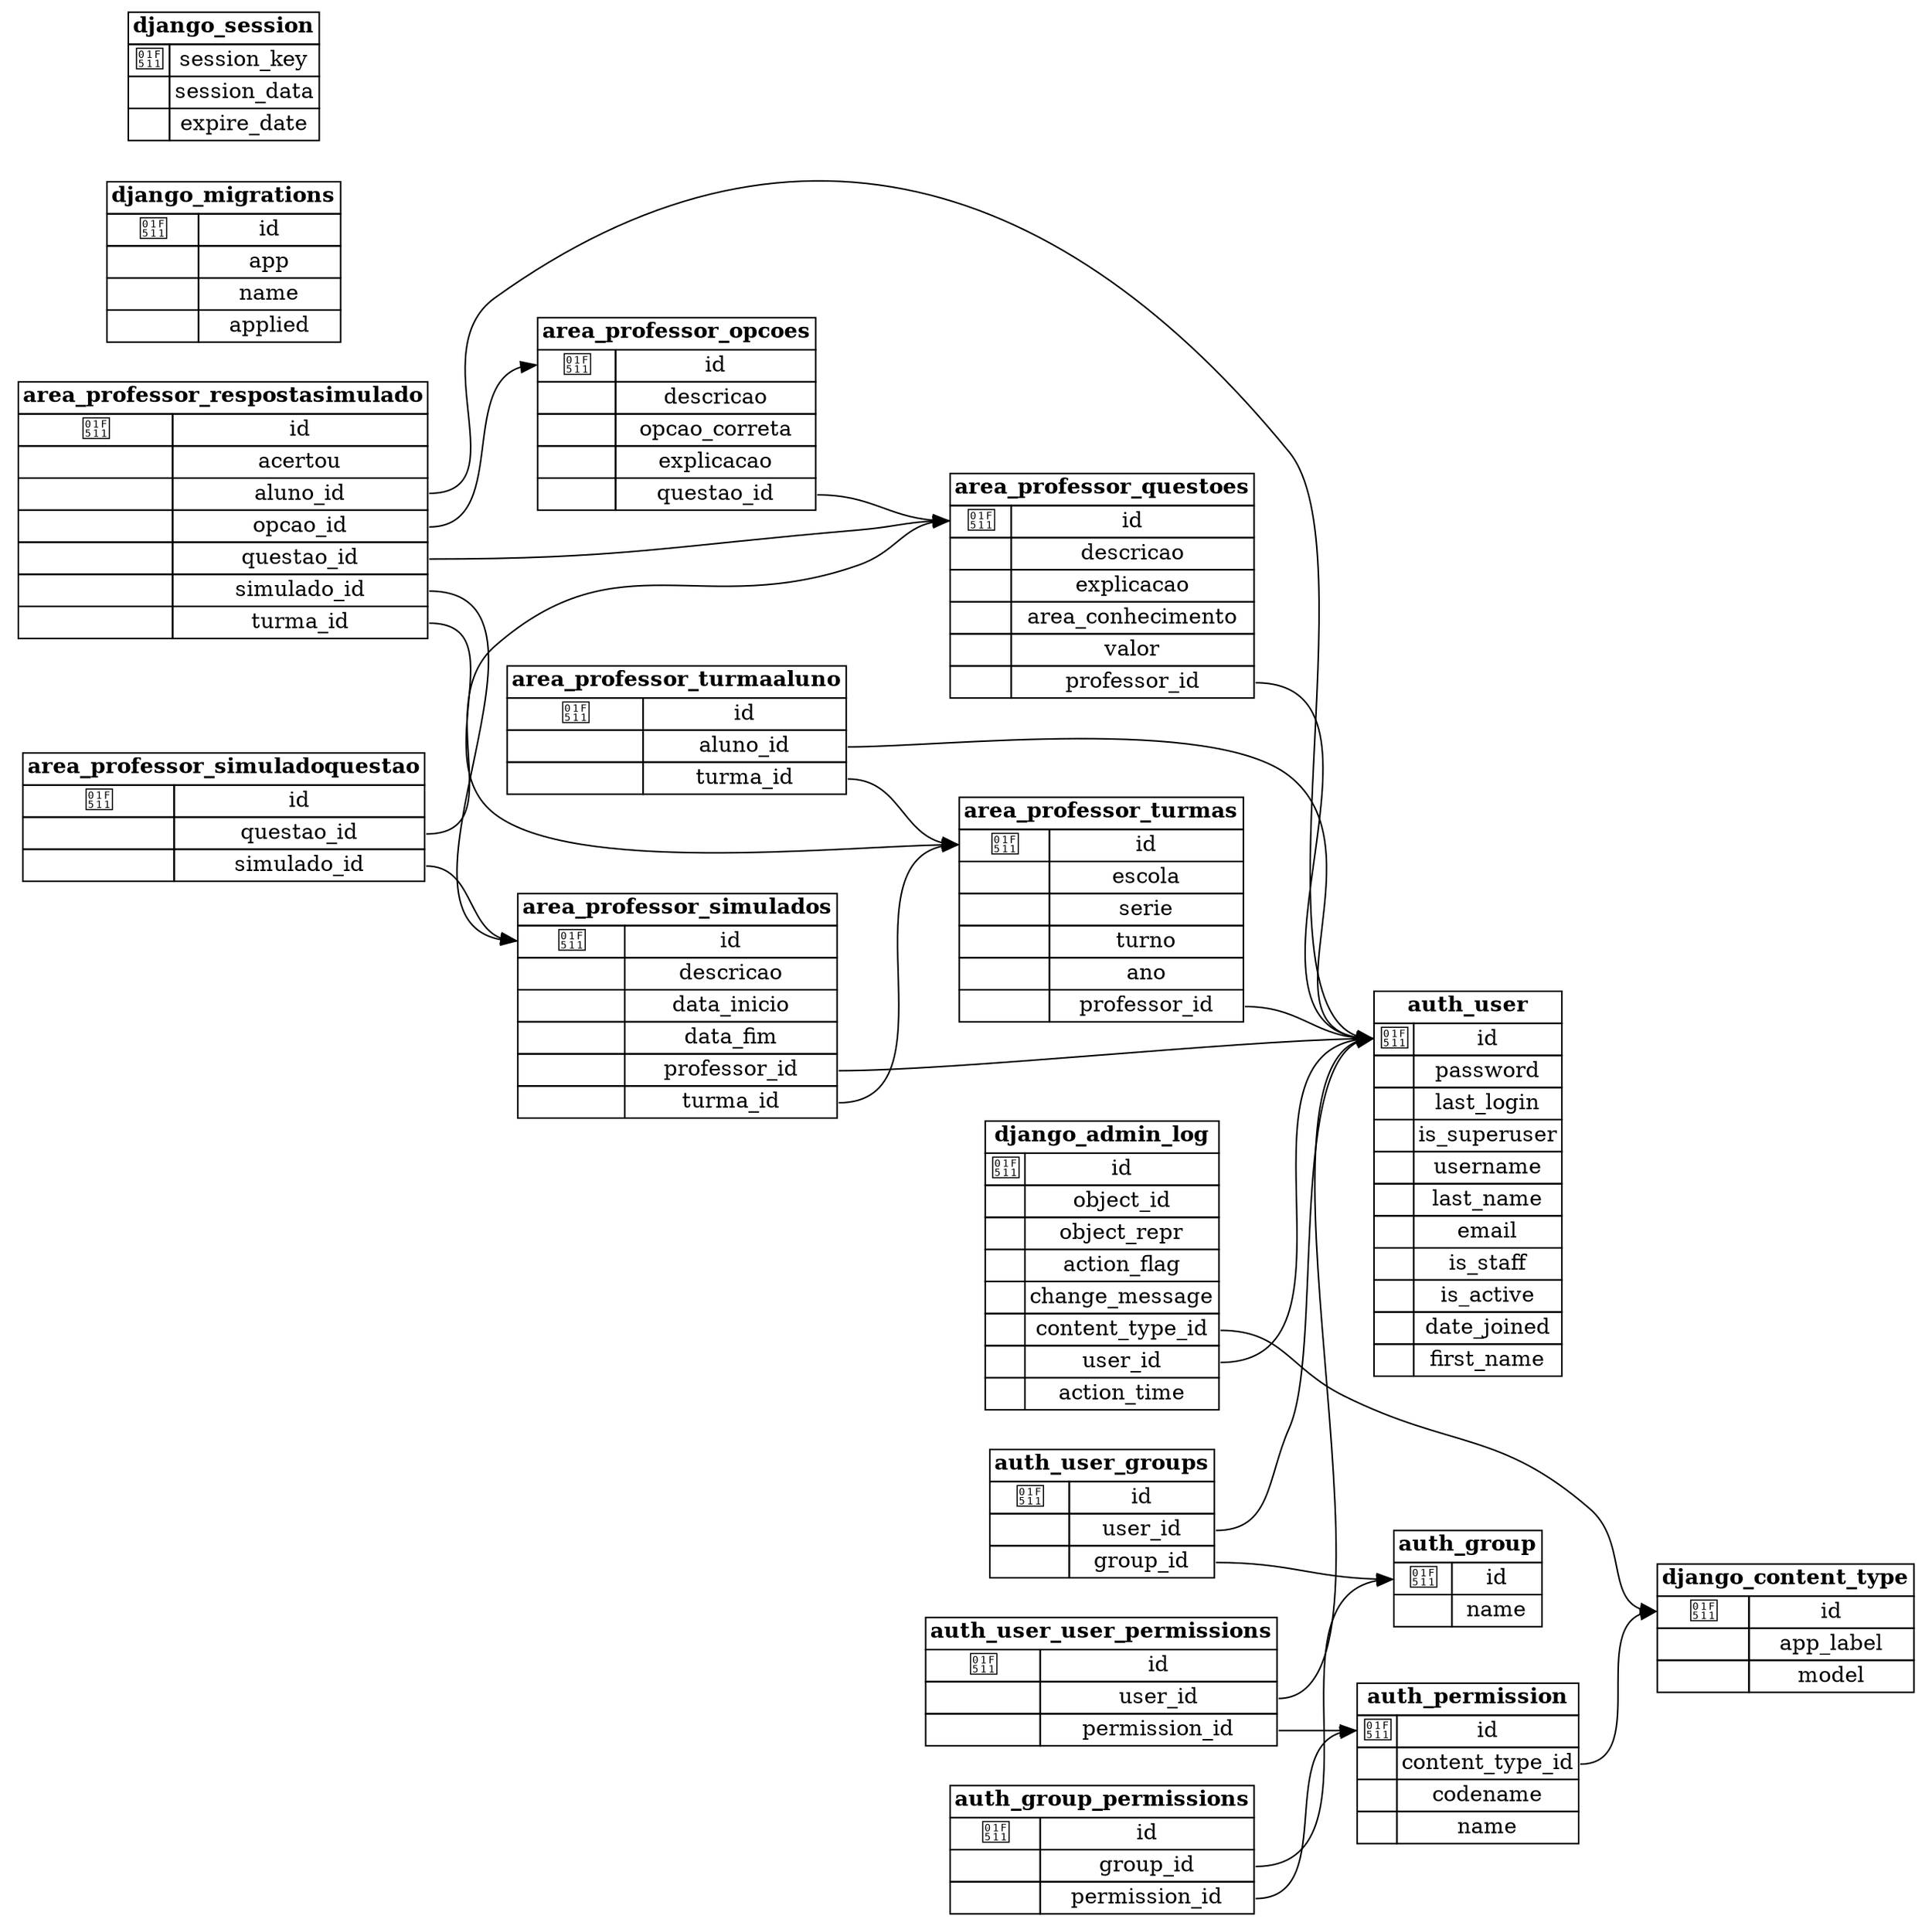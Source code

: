 
digraph structs {


rankdir="LR"


node [shape=none]

area_professor_opcoes [label=<
            <TABLE BORDER="0" CELLSPACING="0" CELLBORDER="1">
                <TR>
                    <TD COLSPAN="2"><B>area_professor_opcoes</B></TD>
                </TR>
            
                <TR>
                    <TD PORT="id_to">🔑</TD>
                    <TD PORT="id_from">id</TD>
                </TR>
            

                <TR>
                    <TD PORT="descricao_to">&nbsp;</TD>
                    <TD PORT="descricao_from">descricao</TD>
                </TR>
            

                <TR>
                    <TD PORT="opcao_correta_to">&nbsp;</TD>
                    <TD PORT="opcao_correta_from">opcao_correta</TD>
                </TR>
            

                <TR>
                    <TD PORT="explicacao_to">&nbsp;</TD>
                    <TD PORT="explicacao_from">explicacao</TD>
                </TR>
            

                <TR>
                    <TD PORT="questao_id_to">&nbsp;</TD>
                    <TD PORT="questao_id_from">questao_id</TD>
                </TR>
            
            </TABLE>
        >];
        
area_professor_questoes [label=<
            <TABLE BORDER="0" CELLSPACING="0" CELLBORDER="1">
                <TR>
                    <TD COLSPAN="2"><B>area_professor_questoes</B></TD>
                </TR>
            
                <TR>
                    <TD PORT="id_to">🔑</TD>
                    <TD PORT="id_from">id</TD>
                </TR>
            

                <TR>
                    <TD PORT="descricao_to">&nbsp;</TD>
                    <TD PORT="descricao_from">descricao</TD>
                </TR>
            

                <TR>
                    <TD PORT="explicacao_to">&nbsp;</TD>
                    <TD PORT="explicacao_from">explicacao</TD>
                </TR>
            

                <TR>
                    <TD PORT="area_conhecimento_to">&nbsp;</TD>
                    <TD PORT="area_conhecimento_from">area_conhecimento</TD>
                </TR>
            

                <TR>
                    <TD PORT="valor_to">&nbsp;</TD>
                    <TD PORT="valor_from">valor</TD>
                </TR>
            

                <TR>
                    <TD PORT="professor_id_to">&nbsp;</TD>
                    <TD PORT="professor_id_from">professor_id</TD>
                </TR>
            
            </TABLE>
        >];
        
area_professor_respostasimulado [label=<
            <TABLE BORDER="0" CELLSPACING="0" CELLBORDER="1">
                <TR>
                    <TD COLSPAN="2"><B>area_professor_respostasimulado</B></TD>
                </TR>
            
                <TR>
                    <TD PORT="id_to">🔑</TD>
                    <TD PORT="id_from">id</TD>
                </TR>
            

                <TR>
                    <TD PORT="acertou_to">&nbsp;</TD>
                    <TD PORT="acertou_from">acertou</TD>
                </TR>
            

                <TR>
                    <TD PORT="aluno_id_to">&nbsp;</TD>
                    <TD PORT="aluno_id_from">aluno_id</TD>
                </TR>
            

                <TR>
                    <TD PORT="opcao_id_to">&nbsp;</TD>
                    <TD PORT="opcao_id_from">opcao_id</TD>
                </TR>
            

                <TR>
                    <TD PORT="questao_id_to">&nbsp;</TD>
                    <TD PORT="questao_id_from">questao_id</TD>
                </TR>
            

                <TR>
                    <TD PORT="simulado_id_to">&nbsp;</TD>
                    <TD PORT="simulado_id_from">simulado_id</TD>
                </TR>
            

                <TR>
                    <TD PORT="turma_id_to">&nbsp;</TD>
                    <TD PORT="turma_id_from">turma_id</TD>
                </TR>
            
            </TABLE>
        >];
        
area_professor_simuladoquestao [label=<
            <TABLE BORDER="0" CELLSPACING="0" CELLBORDER="1">
                <TR>
                    <TD COLSPAN="2"><B>area_professor_simuladoquestao</B></TD>
                </TR>
            
                <TR>
                    <TD PORT="id_to">🔑</TD>
                    <TD PORT="id_from">id</TD>
                </TR>
            

                <TR>
                    <TD PORT="questao_id_to">&nbsp;</TD>
                    <TD PORT="questao_id_from">questao_id</TD>
                </TR>
            

                <TR>
                    <TD PORT="simulado_id_to">&nbsp;</TD>
                    <TD PORT="simulado_id_from">simulado_id</TD>
                </TR>
            
            </TABLE>
        >];
        
area_professor_simulados [label=<
            <TABLE BORDER="0" CELLSPACING="0" CELLBORDER="1">
                <TR>
                    <TD COLSPAN="2"><B>area_professor_simulados</B></TD>
                </TR>
            
                <TR>
                    <TD PORT="id_to">🔑</TD>
                    <TD PORT="id_from">id</TD>
                </TR>
            

                <TR>
                    <TD PORT="descricao_to">&nbsp;</TD>
                    <TD PORT="descricao_from">descricao</TD>
                </TR>
            

                <TR>
                    <TD PORT="data_inicio_to">&nbsp;</TD>
                    <TD PORT="data_inicio_from">data_inicio</TD>
                </TR>
            

                <TR>
                    <TD PORT="data_fim_to">&nbsp;</TD>
                    <TD PORT="data_fim_from">data_fim</TD>
                </TR>
            

                <TR>
                    <TD PORT="professor_id_to">&nbsp;</TD>
                    <TD PORT="professor_id_from">professor_id</TD>
                </TR>
            

                <TR>
                    <TD PORT="turma_id_to">&nbsp;</TD>
                    <TD PORT="turma_id_from">turma_id</TD>
                </TR>
            
            </TABLE>
        >];
        
area_professor_turmaaluno [label=<
            <TABLE BORDER="0" CELLSPACING="0" CELLBORDER="1">
                <TR>
                    <TD COLSPAN="2"><B>area_professor_turmaaluno</B></TD>
                </TR>
            
                <TR>
                    <TD PORT="id_to">🔑</TD>
                    <TD PORT="id_from">id</TD>
                </TR>
            

                <TR>
                    <TD PORT="aluno_id_to">&nbsp;</TD>
                    <TD PORT="aluno_id_from">aluno_id</TD>
                </TR>
            

                <TR>
                    <TD PORT="turma_id_to">&nbsp;</TD>
                    <TD PORT="turma_id_from">turma_id</TD>
                </TR>
            
            </TABLE>
        >];
        
area_professor_turmas [label=<
            <TABLE BORDER="0" CELLSPACING="0" CELLBORDER="1">
                <TR>
                    <TD COLSPAN="2"><B>area_professor_turmas</B></TD>
                </TR>
            
                <TR>
                    <TD PORT="id_to">🔑</TD>
                    <TD PORT="id_from">id</TD>
                </TR>
            

                <TR>
                    <TD PORT="escola_to">&nbsp;</TD>
                    <TD PORT="escola_from">escola</TD>
                </TR>
            

                <TR>
                    <TD PORT="serie_to">&nbsp;</TD>
                    <TD PORT="serie_from">serie</TD>
                </TR>
            

                <TR>
                    <TD PORT="turno_to">&nbsp;</TD>
                    <TD PORT="turno_from">turno</TD>
                </TR>
            

                <TR>
                    <TD PORT="ano_to">&nbsp;</TD>
                    <TD PORT="ano_from">ano</TD>
                </TR>
            

                <TR>
                    <TD PORT="professor_id_to">&nbsp;</TD>
                    <TD PORT="professor_id_from">professor_id</TD>
                </TR>
            
            </TABLE>
        >];
        
auth_group [label=<
            <TABLE BORDER="0" CELLSPACING="0" CELLBORDER="1">
                <TR>
                    <TD COLSPAN="2"><B>auth_group</B></TD>
                </TR>
            
                <TR>
                    <TD PORT="id_to">🔑</TD>
                    <TD PORT="id_from">id</TD>
                </TR>
            

                <TR>
                    <TD PORT="name_to">&nbsp;</TD>
                    <TD PORT="name_from">name</TD>
                </TR>
            
            </TABLE>
        >];
        
auth_group_permissions [label=<
            <TABLE BORDER="0" CELLSPACING="0" CELLBORDER="1">
                <TR>
                    <TD COLSPAN="2"><B>auth_group_permissions</B></TD>
                </TR>
            
                <TR>
                    <TD PORT="id_to">🔑</TD>
                    <TD PORT="id_from">id</TD>
                </TR>
            

                <TR>
                    <TD PORT="group_id_to">&nbsp;</TD>
                    <TD PORT="group_id_from">group_id</TD>
                </TR>
            

                <TR>
                    <TD PORT="permission_id_to">&nbsp;</TD>
                    <TD PORT="permission_id_from">permission_id</TD>
                </TR>
            
            </TABLE>
        >];
        
auth_permission [label=<
            <TABLE BORDER="0" CELLSPACING="0" CELLBORDER="1">
                <TR>
                    <TD COLSPAN="2"><B>auth_permission</B></TD>
                </TR>
            
                <TR>
                    <TD PORT="id_to">🔑</TD>
                    <TD PORT="id_from">id</TD>
                </TR>
            

                <TR>
                    <TD PORT="content_type_id_to">&nbsp;</TD>
                    <TD PORT="content_type_id_from">content_type_id</TD>
                </TR>
            

                <TR>
                    <TD PORT="codename_to">&nbsp;</TD>
                    <TD PORT="codename_from">codename</TD>
                </TR>
            

                <TR>
                    <TD PORT="name_to">&nbsp;</TD>
                    <TD PORT="name_from">name</TD>
                </TR>
            
            </TABLE>
        >];
        
auth_user [label=<
            <TABLE BORDER="0" CELLSPACING="0" CELLBORDER="1">
                <TR>
                    <TD COLSPAN="2"><B>auth_user</B></TD>
                </TR>
            
                <TR>
                    <TD PORT="id_to">🔑</TD>
                    <TD PORT="id_from">id</TD>
                </TR>
            

                <TR>
                    <TD PORT="password_to">&nbsp;</TD>
                    <TD PORT="password_from">password</TD>
                </TR>
            

                <TR>
                    <TD PORT="last_login_to">&nbsp;</TD>
                    <TD PORT="last_login_from">last_login</TD>
                </TR>
            

                <TR>
                    <TD PORT="is_superuser_to">&nbsp;</TD>
                    <TD PORT="is_superuser_from">is_superuser</TD>
                </TR>
            

                <TR>
                    <TD PORT="username_to">&nbsp;</TD>
                    <TD PORT="username_from">username</TD>
                </TR>
            

                <TR>
                    <TD PORT="last_name_to">&nbsp;</TD>
                    <TD PORT="last_name_from">last_name</TD>
                </TR>
            

                <TR>
                    <TD PORT="email_to">&nbsp;</TD>
                    <TD PORT="email_from">email</TD>
                </TR>
            

                <TR>
                    <TD PORT="is_staff_to">&nbsp;</TD>
                    <TD PORT="is_staff_from">is_staff</TD>
                </TR>
            

                <TR>
                    <TD PORT="is_active_to">&nbsp;</TD>
                    <TD PORT="is_active_from">is_active</TD>
                </TR>
            

                <TR>
                    <TD PORT="date_joined_to">&nbsp;</TD>
                    <TD PORT="date_joined_from">date_joined</TD>
                </TR>
            

                <TR>
                    <TD PORT="first_name_to">&nbsp;</TD>
                    <TD PORT="first_name_from">first_name</TD>
                </TR>
            
            </TABLE>
        >];
        
auth_user_groups [label=<
            <TABLE BORDER="0" CELLSPACING="0" CELLBORDER="1">
                <TR>
                    <TD COLSPAN="2"><B>auth_user_groups</B></TD>
                </TR>
            
                <TR>
                    <TD PORT="id_to">🔑</TD>
                    <TD PORT="id_from">id</TD>
                </TR>
            

                <TR>
                    <TD PORT="user_id_to">&nbsp;</TD>
                    <TD PORT="user_id_from">user_id</TD>
                </TR>
            

                <TR>
                    <TD PORT="group_id_to">&nbsp;</TD>
                    <TD PORT="group_id_from">group_id</TD>
                </TR>
            
            </TABLE>
        >];
        
auth_user_user_permissions [label=<
            <TABLE BORDER="0" CELLSPACING="0" CELLBORDER="1">
                <TR>
                    <TD COLSPAN="2"><B>auth_user_user_permissions</B></TD>
                </TR>
            
                <TR>
                    <TD PORT="id_to">🔑</TD>
                    <TD PORT="id_from">id</TD>
                </TR>
            

                <TR>
                    <TD PORT="user_id_to">&nbsp;</TD>
                    <TD PORT="user_id_from">user_id</TD>
                </TR>
            

                <TR>
                    <TD PORT="permission_id_to">&nbsp;</TD>
                    <TD PORT="permission_id_from">permission_id</TD>
                </TR>
            
            </TABLE>
        >];
        
django_admin_log [label=<
            <TABLE BORDER="0" CELLSPACING="0" CELLBORDER="1">
                <TR>
                    <TD COLSPAN="2"><B>django_admin_log</B></TD>
                </TR>
            
                <TR>
                    <TD PORT="id_to">🔑</TD>
                    <TD PORT="id_from">id</TD>
                </TR>
            

                <TR>
                    <TD PORT="object_id_to">&nbsp;</TD>
                    <TD PORT="object_id_from">object_id</TD>
                </TR>
            

                <TR>
                    <TD PORT="object_repr_to">&nbsp;</TD>
                    <TD PORT="object_repr_from">object_repr</TD>
                </TR>
            

                <TR>
                    <TD PORT="action_flag_to">&nbsp;</TD>
                    <TD PORT="action_flag_from">action_flag</TD>
                </TR>
            

                <TR>
                    <TD PORT="change_message_to">&nbsp;</TD>
                    <TD PORT="change_message_from">change_message</TD>
                </TR>
            

                <TR>
                    <TD PORT="content_type_id_to">&nbsp;</TD>
                    <TD PORT="content_type_id_from">content_type_id</TD>
                </TR>
            

                <TR>
                    <TD PORT="user_id_to">&nbsp;</TD>
                    <TD PORT="user_id_from">user_id</TD>
                </TR>
            

                <TR>
                    <TD PORT="action_time_to">&nbsp;</TD>
                    <TD PORT="action_time_from">action_time</TD>
                </TR>
            
            </TABLE>
        >];
        
django_content_type [label=<
            <TABLE BORDER="0" CELLSPACING="0" CELLBORDER="1">
                <TR>
                    <TD COLSPAN="2"><B>django_content_type</B></TD>
                </TR>
            
                <TR>
                    <TD PORT="id_to">🔑</TD>
                    <TD PORT="id_from">id</TD>
                </TR>
            

                <TR>
                    <TD PORT="app_label_to">&nbsp;</TD>
                    <TD PORT="app_label_from">app_label</TD>
                </TR>
            

                <TR>
                    <TD PORT="model_to">&nbsp;</TD>
                    <TD PORT="model_from">model</TD>
                </TR>
            
            </TABLE>
        >];
        
django_migrations [label=<
            <TABLE BORDER="0" CELLSPACING="0" CELLBORDER="1">
                <TR>
                    <TD COLSPAN="2"><B>django_migrations</B></TD>
                </TR>
            
                <TR>
                    <TD PORT="id_to">🔑</TD>
                    <TD PORT="id_from">id</TD>
                </TR>
            

                <TR>
                    <TD PORT="app_to">&nbsp;</TD>
                    <TD PORT="app_from">app</TD>
                </TR>
            

                <TR>
                    <TD PORT="name_to">&nbsp;</TD>
                    <TD PORT="name_from">name</TD>
                </TR>
            

                <TR>
                    <TD PORT="applied_to">&nbsp;</TD>
                    <TD PORT="applied_from">applied</TD>
                </TR>
            
            </TABLE>
        >];
        
django_session [label=<
            <TABLE BORDER="0" CELLSPACING="0" CELLBORDER="1">
                <TR>
                    <TD COLSPAN="2"><B>django_session</B></TD>
                </TR>
            
                <TR>
                    <TD PORT="session_key_to">🔑</TD>
                    <TD PORT="session_key_from">session_key</TD>
                </TR>
            

                <TR>
                    <TD PORT="session_data_to">&nbsp;</TD>
                    <TD PORT="session_data_from">session_data</TD>
                </TR>
            

                <TR>
                    <TD PORT="expire_date_to">&nbsp;</TD>
                    <TD PORT="expire_date_from">expire_date</TD>
                </TR>
            
            </TABLE>
        >];
        
area_professor_turmaaluno:turma_id_from:e -> area_professor_turmas:id_to:w
area_professor_turmaaluno:aluno_id_from:e -> auth_user:id_to:w
area_professor_turmas:professor_id_from:e -> auth_user:id_to:w
area_professor_simuladoquestao:simulado_id_from:e -> area_professor_simulados:id_to:w
area_professor_simuladoquestao:questao_id_from:e -> area_professor_questoes:id_to:w
area_professor_simulados:turma_id_from:e -> area_professor_turmas:id_to:w
area_professor_simulados:professor_id_from:e -> auth_user:id_to:w
area_professor_opcoes:questao_id_from:e -> area_professor_questoes:id_to:w
area_professor_questoes:professor_id_from:e -> auth_user:id_to:w
auth_user_groups:group_id_from:e -> auth_group:id_to:w
auth_user_groups:user_id_from:e -> auth_user:id_to:w
area_professor_respostasimulado:turma_id_from:e -> area_professor_turmas:id_to:w
area_professor_respostasimulado:simulado_id_from:e -> area_professor_simulados:id_to:w
area_professor_respostasimulado:questao_id_from:e -> area_professor_questoes:id_to:w
area_professor_respostasimulado:opcao_id_from:e -> area_professor_opcoes:id_to:w
area_professor_respostasimulado:aluno_id_from:e -> auth_user:id_to:w
auth_group_permissions:permission_id_from:e -> auth_permission:id_to:w
auth_group_permissions:group_id_from:e -> auth_group:id_to:w
auth_user_user_permissions:permission_id_from:e -> auth_permission:id_to:w
auth_user_user_permissions:user_id_from:e -> auth_user:id_to:w
django_admin_log:user_id_from:e -> auth_user:id_to:w
django_admin_log:content_type_id_from:e -> django_content_type:id_to:w
auth_permission:content_type_id_from:e -> django_content_type:id_to:w

}

